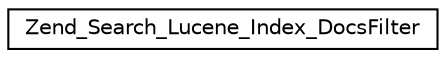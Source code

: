 digraph G
{
  edge [fontname="Helvetica",fontsize="10",labelfontname="Helvetica",labelfontsize="10"];
  node [fontname="Helvetica",fontsize="10",shape=record];
  rankdir="LR";
  Node1 [label="Zend_Search_Lucene_Index_DocsFilter",height=0.2,width=0.4,color="black", fillcolor="white", style="filled",URL="$class_zend___search___lucene___index___docs_filter.html"];
}
